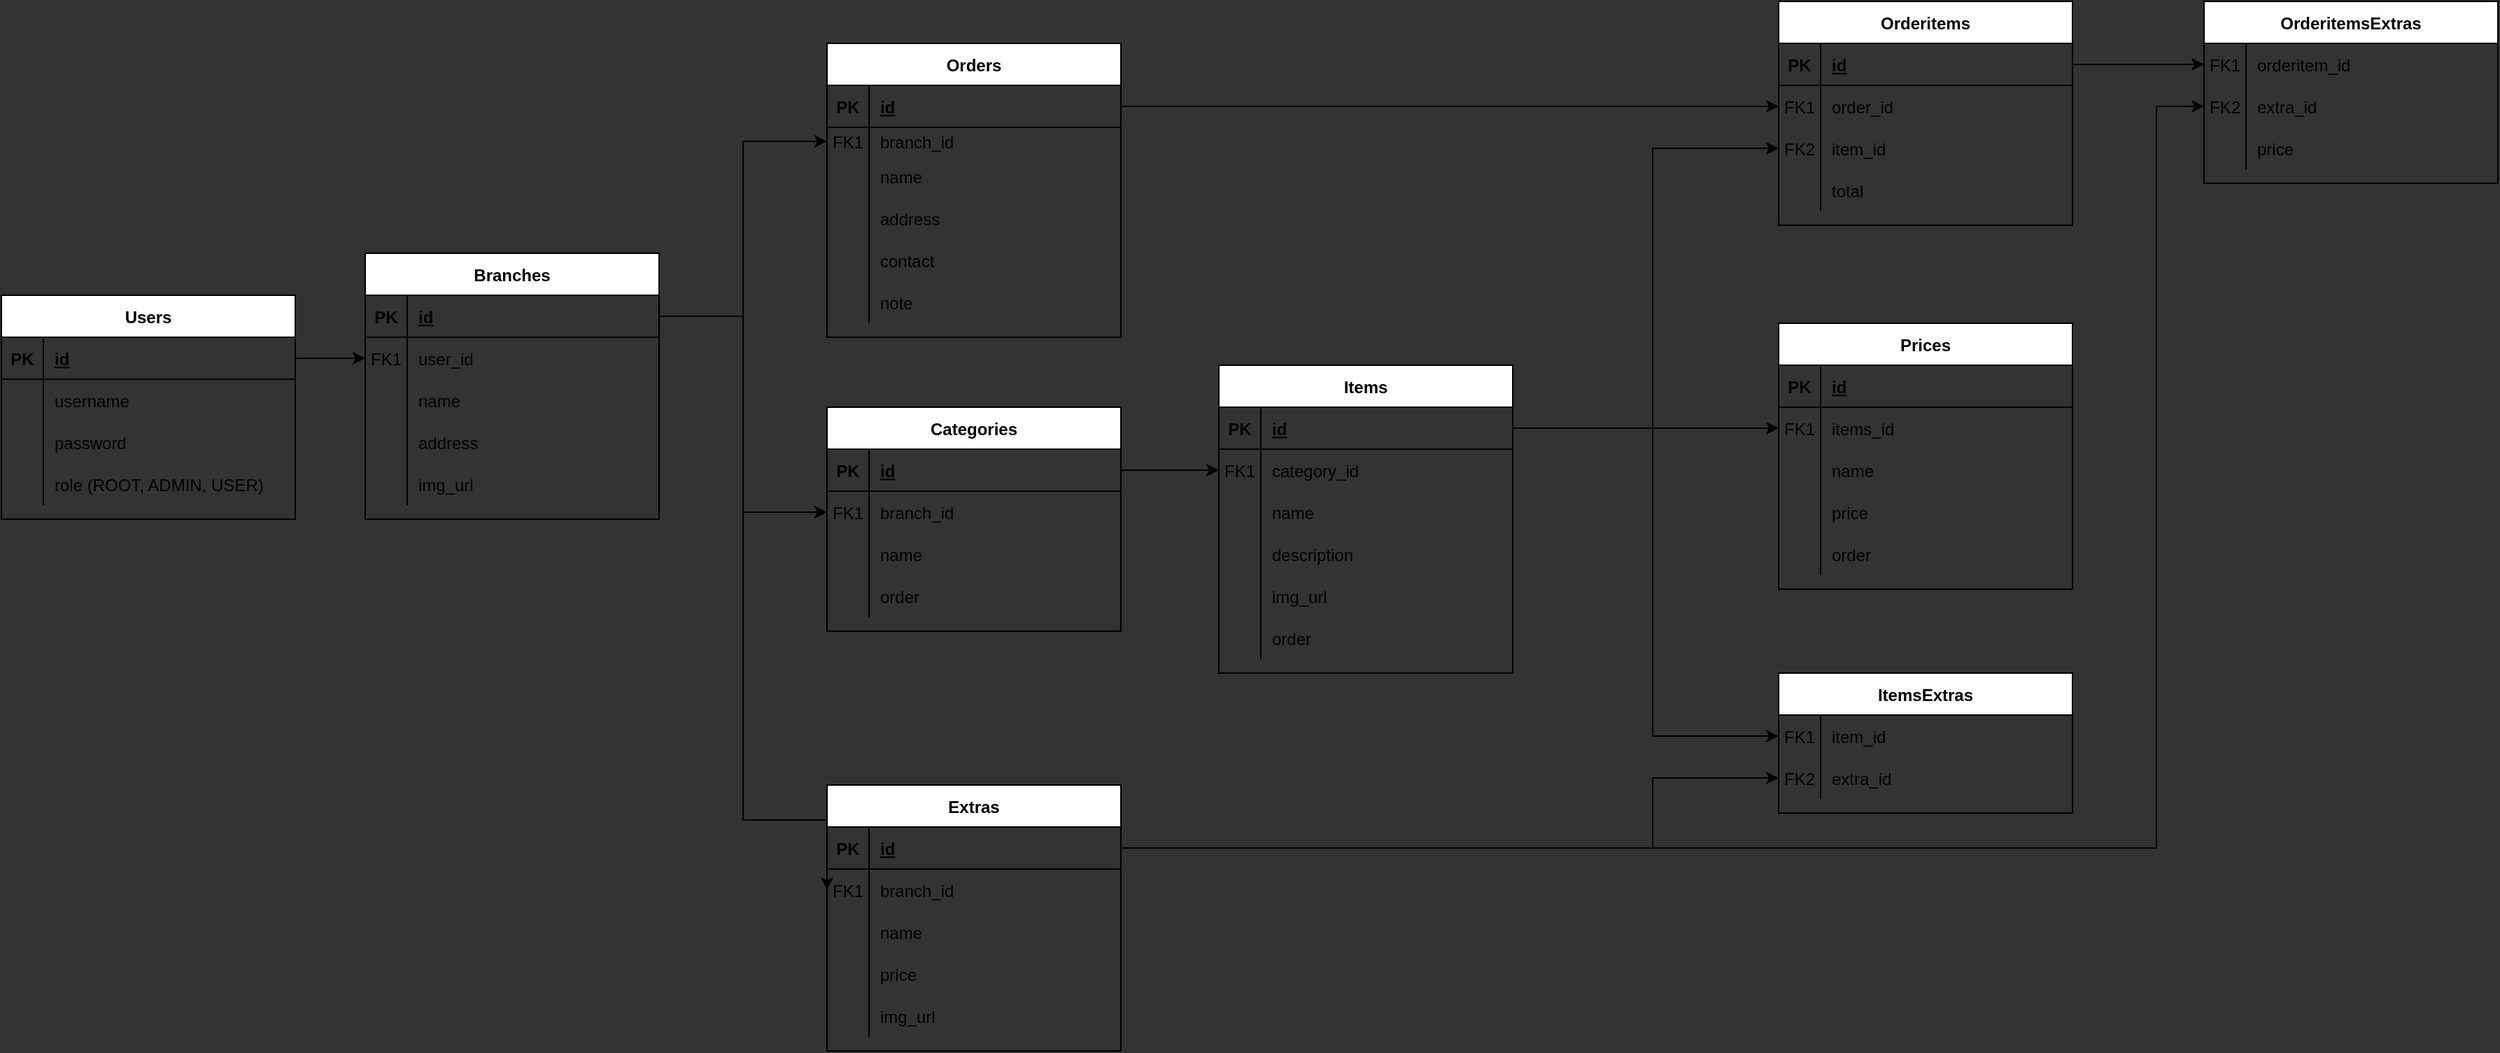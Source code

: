 <mxfile>
    <diagram id="C5RBs43oDa-KdzZeNtuy" name="Page-1">
        <mxGraphModel dx="833" dy="467" grid="1" gridSize="10" guides="1" tooltips="1" connect="1" arrows="1" fold="1" page="1" pageScale="1" pageWidth="1169" pageHeight="827" background="#333333" math="0" shadow="0">
            <root>
                <mxCell id="WIyWlLk6GJQsqaUBKTNV-0"/>
                <mxCell id="WIyWlLk6GJQsqaUBKTNV-1" parent="WIyWlLk6GJQsqaUBKTNV-0"/>
                <mxCell id="w9JUIb6-DY_80DIsVRq2-0" value="Users" style="shape=table;startSize=30;container=1;collapsible=1;childLayout=tableLayout;fixedRows=1;rowLines=0;fontStyle=1;align=center;resizeLast=1;" parent="WIyWlLk6GJQsqaUBKTNV-1" vertex="1">
                    <mxGeometry x="10" y="220" width="210" height="160" as="geometry"/>
                </mxCell>
                <mxCell id="w9JUIb6-DY_80DIsVRq2-1" value="" style="shape=tableRow;horizontal=0;startSize=0;swimlaneHead=0;swimlaneBody=0;fillColor=none;collapsible=0;dropTarget=0;points=[[0,0.5],[1,0.5]];portConstraint=eastwest;top=0;left=0;right=0;bottom=1;" parent="w9JUIb6-DY_80DIsVRq2-0" vertex="1">
                    <mxGeometry y="30" width="210" height="30" as="geometry"/>
                </mxCell>
                <mxCell id="w9JUIb6-DY_80DIsVRq2-2" value="PK" style="shape=partialRectangle;connectable=0;fillColor=none;top=0;left=0;bottom=0;right=0;fontStyle=1;overflow=hidden;" parent="w9JUIb6-DY_80DIsVRq2-1" vertex="1">
                    <mxGeometry width="30" height="30" as="geometry">
                        <mxRectangle width="30" height="30" as="alternateBounds"/>
                    </mxGeometry>
                </mxCell>
                <mxCell id="w9JUIb6-DY_80DIsVRq2-3" value="id" style="shape=partialRectangle;connectable=0;fillColor=none;top=0;left=0;bottom=0;right=0;align=left;spacingLeft=6;fontStyle=5;overflow=hidden;" parent="w9JUIb6-DY_80DIsVRq2-1" vertex="1">
                    <mxGeometry x="30" width="180" height="30" as="geometry">
                        <mxRectangle width="180" height="30" as="alternateBounds"/>
                    </mxGeometry>
                </mxCell>
                <mxCell id="w9JUIb6-DY_80DIsVRq2-4" value="" style="shape=tableRow;horizontal=0;startSize=0;swimlaneHead=0;swimlaneBody=0;fillColor=none;collapsible=0;dropTarget=0;points=[[0,0.5],[1,0.5]];portConstraint=eastwest;top=0;left=0;right=0;bottom=0;" parent="w9JUIb6-DY_80DIsVRq2-0" vertex="1">
                    <mxGeometry y="60" width="210" height="30" as="geometry"/>
                </mxCell>
                <mxCell id="w9JUIb6-DY_80DIsVRq2-5" value="" style="shape=partialRectangle;connectable=0;fillColor=none;top=0;left=0;bottom=0;right=0;editable=1;overflow=hidden;" parent="w9JUIb6-DY_80DIsVRq2-4" vertex="1">
                    <mxGeometry width="30" height="30" as="geometry">
                        <mxRectangle width="30" height="30" as="alternateBounds"/>
                    </mxGeometry>
                </mxCell>
                <mxCell id="w9JUIb6-DY_80DIsVRq2-6" value="username" style="shape=partialRectangle;connectable=0;fillColor=none;top=0;left=0;bottom=0;right=0;align=left;spacingLeft=6;overflow=hidden;" parent="w9JUIb6-DY_80DIsVRq2-4" vertex="1">
                    <mxGeometry x="30" width="180" height="30" as="geometry">
                        <mxRectangle width="180" height="30" as="alternateBounds"/>
                    </mxGeometry>
                </mxCell>
                <mxCell id="w9JUIb6-DY_80DIsVRq2-7" value="" style="shape=tableRow;horizontal=0;startSize=0;swimlaneHead=0;swimlaneBody=0;fillColor=none;collapsible=0;dropTarget=0;points=[[0,0.5],[1,0.5]];portConstraint=eastwest;top=0;left=0;right=0;bottom=0;" parent="w9JUIb6-DY_80DIsVRq2-0" vertex="1">
                    <mxGeometry y="90" width="210" height="30" as="geometry"/>
                </mxCell>
                <mxCell id="w9JUIb6-DY_80DIsVRq2-8" value="" style="shape=partialRectangle;connectable=0;fillColor=none;top=0;left=0;bottom=0;right=0;editable=1;overflow=hidden;" parent="w9JUIb6-DY_80DIsVRq2-7" vertex="1">
                    <mxGeometry width="30" height="30" as="geometry">
                        <mxRectangle width="30" height="30" as="alternateBounds"/>
                    </mxGeometry>
                </mxCell>
                <mxCell id="w9JUIb6-DY_80DIsVRq2-9" value="password" style="shape=partialRectangle;connectable=0;fillColor=none;top=0;left=0;bottom=0;right=0;align=left;spacingLeft=6;overflow=hidden;" parent="w9JUIb6-DY_80DIsVRq2-7" vertex="1">
                    <mxGeometry x="30" width="180" height="30" as="geometry">
                        <mxRectangle width="180" height="30" as="alternateBounds"/>
                    </mxGeometry>
                </mxCell>
                <mxCell id="w9JUIb6-DY_80DIsVRq2-190" value="" style="shape=tableRow;horizontal=0;startSize=0;swimlaneHead=0;swimlaneBody=0;fillColor=none;collapsible=0;dropTarget=0;points=[[0,0.5],[1,0.5]];portConstraint=eastwest;top=0;left=0;right=0;bottom=0;" parent="w9JUIb6-DY_80DIsVRq2-0" vertex="1">
                    <mxGeometry y="120" width="210" height="30" as="geometry"/>
                </mxCell>
                <mxCell id="w9JUIb6-DY_80DIsVRq2-191" value="" style="shape=partialRectangle;connectable=0;fillColor=none;top=0;left=0;bottom=0;right=0;editable=1;overflow=hidden;" parent="w9JUIb6-DY_80DIsVRq2-190" vertex="1">
                    <mxGeometry width="30" height="30" as="geometry">
                        <mxRectangle width="30" height="30" as="alternateBounds"/>
                    </mxGeometry>
                </mxCell>
                <mxCell id="w9JUIb6-DY_80DIsVRq2-192" value="role (ROOT, ADMIN, USER)" style="shape=partialRectangle;connectable=0;fillColor=none;top=0;left=0;bottom=0;right=0;align=left;spacingLeft=6;overflow=hidden;" parent="w9JUIb6-DY_80DIsVRq2-190" vertex="1">
                    <mxGeometry x="30" width="180" height="30" as="geometry">
                        <mxRectangle width="180" height="30" as="alternateBounds"/>
                    </mxGeometry>
                </mxCell>
                <mxCell id="w9JUIb6-DY_80DIsVRq2-13" value="Branches" style="shape=table;startSize=30;container=1;collapsible=1;childLayout=tableLayout;fixedRows=1;rowLines=0;fontStyle=1;align=center;resizeLast=1;" parent="WIyWlLk6GJQsqaUBKTNV-1" vertex="1">
                    <mxGeometry x="270" y="190" width="210" height="190" as="geometry"/>
                </mxCell>
                <mxCell id="w9JUIb6-DY_80DIsVRq2-14" value="" style="shape=tableRow;horizontal=0;startSize=0;swimlaneHead=0;swimlaneBody=0;fillColor=none;collapsible=0;dropTarget=0;points=[[0,0.5],[1,0.5]];portConstraint=eastwest;top=0;left=0;right=0;bottom=1;" parent="w9JUIb6-DY_80DIsVRq2-13" vertex="1">
                    <mxGeometry y="30" width="210" height="30" as="geometry"/>
                </mxCell>
                <mxCell id="w9JUIb6-DY_80DIsVRq2-15" value="PK" style="shape=partialRectangle;connectable=0;fillColor=none;top=0;left=0;bottom=0;right=0;fontStyle=1;overflow=hidden;" parent="w9JUIb6-DY_80DIsVRq2-14" vertex="1">
                    <mxGeometry width="30" height="30" as="geometry">
                        <mxRectangle width="30" height="30" as="alternateBounds"/>
                    </mxGeometry>
                </mxCell>
                <mxCell id="w9JUIb6-DY_80DIsVRq2-16" value="id" style="shape=partialRectangle;connectable=0;fillColor=none;top=0;left=0;bottom=0;right=0;align=left;spacingLeft=6;fontStyle=5;overflow=hidden;" parent="w9JUIb6-DY_80DIsVRq2-14" vertex="1">
                    <mxGeometry x="30" width="180" height="30" as="geometry">
                        <mxRectangle width="180" height="30" as="alternateBounds"/>
                    </mxGeometry>
                </mxCell>
                <mxCell id="0" value="" style="shape=tableRow;horizontal=0;startSize=0;swimlaneHead=0;swimlaneBody=0;fillColor=none;collapsible=0;dropTarget=0;points=[[0,0.5],[1,0.5]];portConstraint=eastwest;top=0;left=0;right=0;bottom=0;" parent="w9JUIb6-DY_80DIsVRq2-13" vertex="1">
                    <mxGeometry y="60" width="210" height="30" as="geometry"/>
                </mxCell>
                <mxCell id="1" value="FK1" style="shape=partialRectangle;connectable=0;fillColor=none;top=0;left=0;bottom=0;right=0;editable=1;overflow=hidden;" parent="0" vertex="1">
                    <mxGeometry width="30" height="30" as="geometry">
                        <mxRectangle width="30" height="30" as="alternateBounds"/>
                    </mxGeometry>
                </mxCell>
                <mxCell id="2" value="user_id" style="shape=partialRectangle;connectable=0;fillColor=none;top=0;left=0;bottom=0;right=0;align=left;spacingLeft=6;overflow=hidden;" parent="0" vertex="1">
                    <mxGeometry x="30" width="180" height="30" as="geometry">
                        <mxRectangle width="180" height="30" as="alternateBounds"/>
                    </mxGeometry>
                </mxCell>
                <mxCell id="w9JUIb6-DY_80DIsVRq2-177" value="" style="shape=tableRow;horizontal=0;startSize=0;swimlaneHead=0;swimlaneBody=0;fillColor=none;collapsible=0;dropTarget=0;points=[[0,0.5],[1,0.5]];portConstraint=eastwest;top=0;left=0;right=0;bottom=0;" parent="w9JUIb6-DY_80DIsVRq2-13" vertex="1">
                    <mxGeometry y="90" width="210" height="30" as="geometry"/>
                </mxCell>
                <mxCell id="w9JUIb6-DY_80DIsVRq2-178" value="" style="shape=partialRectangle;connectable=0;fillColor=none;top=0;left=0;bottom=0;right=0;editable=1;overflow=hidden;" parent="w9JUIb6-DY_80DIsVRq2-177" vertex="1">
                    <mxGeometry width="30" height="30" as="geometry">
                        <mxRectangle width="30" height="30" as="alternateBounds"/>
                    </mxGeometry>
                </mxCell>
                <mxCell id="w9JUIb6-DY_80DIsVRq2-179" value="name" style="shape=partialRectangle;connectable=0;fillColor=none;top=0;left=0;bottom=0;right=0;align=left;spacingLeft=6;overflow=hidden;" parent="w9JUIb6-DY_80DIsVRq2-177" vertex="1">
                    <mxGeometry x="30" width="180" height="30" as="geometry">
                        <mxRectangle width="180" height="30" as="alternateBounds"/>
                    </mxGeometry>
                </mxCell>
                <mxCell id="w9JUIb6-DY_80DIsVRq2-23" value="" style="shape=tableRow;horizontal=0;startSize=0;swimlaneHead=0;swimlaneBody=0;fillColor=none;collapsible=0;dropTarget=0;points=[[0,0.5],[1,0.5]];portConstraint=eastwest;top=0;left=0;right=0;bottom=0;" parent="w9JUIb6-DY_80DIsVRq2-13" vertex="1">
                    <mxGeometry y="120" width="210" height="30" as="geometry"/>
                </mxCell>
                <mxCell id="w9JUIb6-DY_80DIsVRq2-24" value="" style="shape=partialRectangle;connectable=0;fillColor=none;top=0;left=0;bottom=0;right=0;editable=1;overflow=hidden;" parent="w9JUIb6-DY_80DIsVRq2-23" vertex="1">
                    <mxGeometry width="30" height="30" as="geometry">
                        <mxRectangle width="30" height="30" as="alternateBounds"/>
                    </mxGeometry>
                </mxCell>
                <mxCell id="w9JUIb6-DY_80DIsVRq2-25" value="address" style="shape=partialRectangle;connectable=0;fillColor=none;top=0;left=0;bottom=0;right=0;align=left;spacingLeft=6;overflow=hidden;" parent="w9JUIb6-DY_80DIsVRq2-23" vertex="1">
                    <mxGeometry x="30" width="180" height="30" as="geometry">
                        <mxRectangle width="180" height="30" as="alternateBounds"/>
                    </mxGeometry>
                </mxCell>
                <mxCell id="w9JUIb6-DY_80DIsVRq2-181" value="" style="shape=tableRow;horizontal=0;startSize=0;swimlaneHead=0;swimlaneBody=0;fillColor=none;collapsible=0;dropTarget=0;points=[[0,0.5],[1,0.5]];portConstraint=eastwest;top=0;left=0;right=0;bottom=0;" parent="w9JUIb6-DY_80DIsVRq2-13" vertex="1">
                    <mxGeometry y="150" width="210" height="30" as="geometry"/>
                </mxCell>
                <mxCell id="w9JUIb6-DY_80DIsVRq2-182" value="" style="shape=partialRectangle;connectable=0;fillColor=none;top=0;left=0;bottom=0;right=0;editable=1;overflow=hidden;" parent="w9JUIb6-DY_80DIsVRq2-181" vertex="1">
                    <mxGeometry width="30" height="30" as="geometry">
                        <mxRectangle width="30" height="30" as="alternateBounds"/>
                    </mxGeometry>
                </mxCell>
                <mxCell id="w9JUIb6-DY_80DIsVRq2-183" value="img_url" style="shape=partialRectangle;connectable=0;fillColor=none;top=0;left=0;bottom=0;right=0;align=left;spacingLeft=6;overflow=hidden;" parent="w9JUIb6-DY_80DIsVRq2-181" vertex="1">
                    <mxGeometry x="30" width="180" height="30" as="geometry">
                        <mxRectangle width="180" height="30" as="alternateBounds"/>
                    </mxGeometry>
                </mxCell>
                <mxCell id="w9JUIb6-DY_80DIsVRq2-52" value="Categories" style="shape=table;startSize=30;container=1;collapsible=1;childLayout=tableLayout;fixedRows=1;rowLines=0;fontStyle=1;align=center;resizeLast=1;" parent="WIyWlLk6GJQsqaUBKTNV-1" vertex="1">
                    <mxGeometry x="600" y="300" width="210" height="160" as="geometry"/>
                </mxCell>
                <mxCell id="w9JUIb6-DY_80DIsVRq2-53" value="" style="shape=tableRow;horizontal=0;startSize=0;swimlaneHead=0;swimlaneBody=0;fillColor=none;collapsible=0;dropTarget=0;points=[[0,0.5],[1,0.5]];portConstraint=eastwest;top=0;left=0;right=0;bottom=1;" parent="w9JUIb6-DY_80DIsVRq2-52" vertex="1">
                    <mxGeometry y="30" width="210" height="30" as="geometry"/>
                </mxCell>
                <mxCell id="w9JUIb6-DY_80DIsVRq2-54" value="PK" style="shape=partialRectangle;connectable=0;fillColor=none;top=0;left=0;bottom=0;right=0;fontStyle=1;overflow=hidden;" parent="w9JUIb6-DY_80DIsVRq2-53" vertex="1">
                    <mxGeometry width="30" height="30" as="geometry">
                        <mxRectangle width="30" height="30" as="alternateBounds"/>
                    </mxGeometry>
                </mxCell>
                <mxCell id="w9JUIb6-DY_80DIsVRq2-55" value="id" style="shape=partialRectangle;connectable=0;fillColor=none;top=0;left=0;bottom=0;right=0;align=left;spacingLeft=6;fontStyle=5;overflow=hidden;" parent="w9JUIb6-DY_80DIsVRq2-53" vertex="1">
                    <mxGeometry x="30" width="180" height="30" as="geometry">
                        <mxRectangle width="180" height="30" as="alternateBounds"/>
                    </mxGeometry>
                </mxCell>
                <mxCell id="w9JUIb6-DY_80DIsVRq2-56" value="" style="shape=tableRow;horizontal=0;startSize=0;swimlaneHead=0;swimlaneBody=0;fillColor=none;collapsible=0;dropTarget=0;points=[[0,0.5],[1,0.5]];portConstraint=eastwest;top=0;left=0;right=0;bottom=0;" parent="w9JUIb6-DY_80DIsVRq2-52" vertex="1">
                    <mxGeometry y="60" width="210" height="30" as="geometry"/>
                </mxCell>
                <mxCell id="w9JUIb6-DY_80DIsVRq2-57" value="FK1" style="shape=partialRectangle;connectable=0;fillColor=none;top=0;left=0;bottom=0;right=0;editable=1;overflow=hidden;" parent="w9JUIb6-DY_80DIsVRq2-56" vertex="1">
                    <mxGeometry width="30" height="30" as="geometry">
                        <mxRectangle width="30" height="30" as="alternateBounds"/>
                    </mxGeometry>
                </mxCell>
                <mxCell id="w9JUIb6-DY_80DIsVRq2-58" value="branch_id" style="shape=partialRectangle;connectable=0;fillColor=none;top=0;left=0;bottom=0;right=0;align=left;spacingLeft=6;overflow=hidden;" parent="w9JUIb6-DY_80DIsVRq2-56" vertex="1">
                    <mxGeometry x="30" width="180" height="30" as="geometry">
                        <mxRectangle width="180" height="30" as="alternateBounds"/>
                    </mxGeometry>
                </mxCell>
                <mxCell id="w9JUIb6-DY_80DIsVRq2-59" value="" style="shape=tableRow;horizontal=0;startSize=0;swimlaneHead=0;swimlaneBody=0;fillColor=none;collapsible=0;dropTarget=0;points=[[0,0.5],[1,0.5]];portConstraint=eastwest;top=0;left=0;right=0;bottom=0;" parent="w9JUIb6-DY_80DIsVRq2-52" vertex="1">
                    <mxGeometry y="90" width="210" height="30" as="geometry"/>
                </mxCell>
                <mxCell id="w9JUIb6-DY_80DIsVRq2-60" value="" style="shape=partialRectangle;connectable=0;fillColor=none;top=0;left=0;bottom=0;right=0;editable=1;overflow=hidden;" parent="w9JUIb6-DY_80DIsVRq2-59" vertex="1">
                    <mxGeometry width="30" height="30" as="geometry">
                        <mxRectangle width="30" height="30" as="alternateBounds"/>
                    </mxGeometry>
                </mxCell>
                <mxCell id="w9JUIb6-DY_80DIsVRq2-61" value="name " style="shape=partialRectangle;connectable=0;fillColor=none;top=0;left=0;bottom=0;right=0;align=left;spacingLeft=6;overflow=hidden;" parent="w9JUIb6-DY_80DIsVRq2-59" vertex="1">
                    <mxGeometry x="30" width="180" height="30" as="geometry">
                        <mxRectangle width="180" height="30" as="alternateBounds"/>
                    </mxGeometry>
                </mxCell>
                <mxCell id="w9JUIb6-DY_80DIsVRq2-63" value="" style="shape=tableRow;horizontal=0;startSize=0;swimlaneHead=0;swimlaneBody=0;fillColor=none;collapsible=0;dropTarget=0;points=[[0,0.5],[1,0.5]];portConstraint=eastwest;top=0;left=0;right=0;bottom=0;" parent="w9JUIb6-DY_80DIsVRq2-52" vertex="1">
                    <mxGeometry y="120" width="210" height="30" as="geometry"/>
                </mxCell>
                <mxCell id="w9JUIb6-DY_80DIsVRq2-64" value="" style="shape=partialRectangle;connectable=0;fillColor=none;top=0;left=0;bottom=0;right=0;editable=1;overflow=hidden;" parent="w9JUIb6-DY_80DIsVRq2-63" vertex="1">
                    <mxGeometry width="30" height="30" as="geometry">
                        <mxRectangle width="30" height="30" as="alternateBounds"/>
                    </mxGeometry>
                </mxCell>
                <mxCell id="w9JUIb6-DY_80DIsVRq2-65" value="order" style="shape=partialRectangle;connectable=0;fillColor=none;top=0;left=0;bottom=0;right=0;align=left;spacingLeft=6;overflow=hidden;" parent="w9JUIb6-DY_80DIsVRq2-63" vertex="1">
                    <mxGeometry x="30" width="180" height="30" as="geometry">
                        <mxRectangle width="180" height="30" as="alternateBounds"/>
                    </mxGeometry>
                </mxCell>
                <mxCell id="w9JUIb6-DY_80DIsVRq2-62" style="edgeStyle=orthogonalEdgeStyle;rounded=0;orthogonalLoop=1;jettySize=auto;html=1;" parent="WIyWlLk6GJQsqaUBKTNV-1" source="w9JUIb6-DY_80DIsVRq2-14" target="w9JUIb6-DY_80DIsVRq2-56" edge="1">
                    <mxGeometry relative="1" as="geometry"/>
                </mxCell>
                <mxCell id="w9JUIb6-DY_80DIsVRq2-66" value="Items" style="shape=table;startSize=30;container=1;collapsible=1;childLayout=tableLayout;fixedRows=1;rowLines=0;fontStyle=1;align=center;resizeLast=1;" parent="WIyWlLk6GJQsqaUBKTNV-1" vertex="1">
                    <mxGeometry x="880" y="270" width="210" height="220" as="geometry"/>
                </mxCell>
                <mxCell id="w9JUIb6-DY_80DIsVRq2-67" value="" style="shape=tableRow;horizontal=0;startSize=0;swimlaneHead=0;swimlaneBody=0;fillColor=none;collapsible=0;dropTarget=0;points=[[0,0.5],[1,0.5]];portConstraint=eastwest;top=0;left=0;right=0;bottom=1;" parent="w9JUIb6-DY_80DIsVRq2-66" vertex="1">
                    <mxGeometry y="30" width="210" height="30" as="geometry"/>
                </mxCell>
                <mxCell id="w9JUIb6-DY_80DIsVRq2-68" value="PK" style="shape=partialRectangle;connectable=0;fillColor=none;top=0;left=0;bottom=0;right=0;fontStyle=1;overflow=hidden;" parent="w9JUIb6-DY_80DIsVRq2-67" vertex="1">
                    <mxGeometry width="30" height="30" as="geometry">
                        <mxRectangle width="30" height="30" as="alternateBounds"/>
                    </mxGeometry>
                </mxCell>
                <mxCell id="w9JUIb6-DY_80DIsVRq2-69" value="id" style="shape=partialRectangle;connectable=0;fillColor=none;top=0;left=0;bottom=0;right=0;align=left;spacingLeft=6;fontStyle=5;overflow=hidden;" parent="w9JUIb6-DY_80DIsVRq2-67" vertex="1">
                    <mxGeometry x="30" width="180" height="30" as="geometry">
                        <mxRectangle width="180" height="30" as="alternateBounds"/>
                    </mxGeometry>
                </mxCell>
                <mxCell id="w9JUIb6-DY_80DIsVRq2-70" value="" style="shape=tableRow;horizontal=0;startSize=0;swimlaneHead=0;swimlaneBody=0;fillColor=none;collapsible=0;dropTarget=0;points=[[0,0.5],[1,0.5]];portConstraint=eastwest;top=0;left=0;right=0;bottom=0;" parent="w9JUIb6-DY_80DIsVRq2-66" vertex="1">
                    <mxGeometry y="60" width="210" height="30" as="geometry"/>
                </mxCell>
                <mxCell id="w9JUIb6-DY_80DIsVRq2-71" value="FK1" style="shape=partialRectangle;connectable=0;fillColor=none;top=0;left=0;bottom=0;right=0;editable=1;overflow=hidden;" parent="w9JUIb6-DY_80DIsVRq2-70" vertex="1">
                    <mxGeometry width="30" height="30" as="geometry">
                        <mxRectangle width="30" height="30" as="alternateBounds"/>
                    </mxGeometry>
                </mxCell>
                <mxCell id="w9JUIb6-DY_80DIsVRq2-72" value="category_id" style="shape=partialRectangle;connectable=0;fillColor=none;top=0;left=0;bottom=0;right=0;align=left;spacingLeft=6;overflow=hidden;" parent="w9JUIb6-DY_80DIsVRq2-70" vertex="1">
                    <mxGeometry x="30" width="180" height="30" as="geometry">
                        <mxRectangle width="180" height="30" as="alternateBounds"/>
                    </mxGeometry>
                </mxCell>
                <mxCell id="w9JUIb6-DY_80DIsVRq2-73" value="" style="shape=tableRow;horizontal=0;startSize=0;swimlaneHead=0;swimlaneBody=0;fillColor=none;collapsible=0;dropTarget=0;points=[[0,0.5],[1,0.5]];portConstraint=eastwest;top=0;left=0;right=0;bottom=0;" parent="w9JUIb6-DY_80DIsVRq2-66" vertex="1">
                    <mxGeometry y="90" width="210" height="30" as="geometry"/>
                </mxCell>
                <mxCell id="w9JUIb6-DY_80DIsVRq2-74" value="" style="shape=partialRectangle;connectable=0;fillColor=none;top=0;left=0;bottom=0;right=0;editable=1;overflow=hidden;" parent="w9JUIb6-DY_80DIsVRq2-73" vertex="1">
                    <mxGeometry width="30" height="30" as="geometry">
                        <mxRectangle width="30" height="30" as="alternateBounds"/>
                    </mxGeometry>
                </mxCell>
                <mxCell id="w9JUIb6-DY_80DIsVRq2-75" value="name " style="shape=partialRectangle;connectable=0;fillColor=none;top=0;left=0;bottom=0;right=0;align=left;spacingLeft=6;overflow=hidden;" parent="w9JUIb6-DY_80DIsVRq2-73" vertex="1">
                    <mxGeometry x="30" width="180" height="30" as="geometry">
                        <mxRectangle width="180" height="30" as="alternateBounds"/>
                    </mxGeometry>
                </mxCell>
                <mxCell id="w9JUIb6-DY_80DIsVRq2-76" value="" style="shape=tableRow;horizontal=0;startSize=0;swimlaneHead=0;swimlaneBody=0;fillColor=none;collapsible=0;dropTarget=0;points=[[0,0.5],[1,0.5]];portConstraint=eastwest;top=0;left=0;right=0;bottom=0;" parent="w9JUIb6-DY_80DIsVRq2-66" vertex="1">
                    <mxGeometry y="120" width="210" height="30" as="geometry"/>
                </mxCell>
                <mxCell id="w9JUIb6-DY_80DIsVRq2-77" value="" style="shape=partialRectangle;connectable=0;fillColor=none;top=0;left=0;bottom=0;right=0;editable=1;overflow=hidden;" parent="w9JUIb6-DY_80DIsVRq2-76" vertex="1">
                    <mxGeometry width="30" height="30" as="geometry">
                        <mxRectangle width="30" height="30" as="alternateBounds"/>
                    </mxGeometry>
                </mxCell>
                <mxCell id="w9JUIb6-DY_80DIsVRq2-78" value="description" style="shape=partialRectangle;connectable=0;fillColor=none;top=0;left=0;bottom=0;right=0;align=left;spacingLeft=6;overflow=hidden;" parent="w9JUIb6-DY_80DIsVRq2-76" vertex="1">
                    <mxGeometry x="30" width="180" height="30" as="geometry">
                        <mxRectangle width="180" height="30" as="alternateBounds"/>
                    </mxGeometry>
                </mxCell>
                <mxCell id="w9JUIb6-DY_80DIsVRq2-99" value="" style="shape=tableRow;horizontal=0;startSize=0;swimlaneHead=0;swimlaneBody=0;fillColor=none;collapsible=0;dropTarget=0;points=[[0,0.5],[1,0.5]];portConstraint=eastwest;top=0;left=0;right=0;bottom=0;" parent="w9JUIb6-DY_80DIsVRq2-66" vertex="1">
                    <mxGeometry y="150" width="210" height="30" as="geometry"/>
                </mxCell>
                <mxCell id="w9JUIb6-DY_80DIsVRq2-100" value="" style="shape=partialRectangle;connectable=0;fillColor=none;top=0;left=0;bottom=0;right=0;editable=1;overflow=hidden;" parent="w9JUIb6-DY_80DIsVRq2-99" vertex="1">
                    <mxGeometry width="30" height="30" as="geometry">
                        <mxRectangle width="30" height="30" as="alternateBounds"/>
                    </mxGeometry>
                </mxCell>
                <mxCell id="w9JUIb6-DY_80DIsVRq2-101" value="img_url" style="shape=partialRectangle;connectable=0;fillColor=none;top=0;left=0;bottom=0;right=0;align=left;spacingLeft=6;overflow=hidden;" parent="w9JUIb6-DY_80DIsVRq2-99" vertex="1">
                    <mxGeometry x="30" width="180" height="30" as="geometry">
                        <mxRectangle width="180" height="30" as="alternateBounds"/>
                    </mxGeometry>
                </mxCell>
                <mxCell id="w9JUIb6-DY_80DIsVRq2-102" value="" style="shape=tableRow;horizontal=0;startSize=0;swimlaneHead=0;swimlaneBody=0;fillColor=none;collapsible=0;dropTarget=0;points=[[0,0.5],[1,0.5]];portConstraint=eastwest;top=0;left=0;right=0;bottom=0;" parent="w9JUIb6-DY_80DIsVRq2-66" vertex="1">
                    <mxGeometry y="180" width="210" height="30" as="geometry"/>
                </mxCell>
                <mxCell id="w9JUIb6-DY_80DIsVRq2-103" value="" style="shape=partialRectangle;connectable=0;fillColor=none;top=0;left=0;bottom=0;right=0;editable=1;overflow=hidden;" parent="w9JUIb6-DY_80DIsVRq2-102" vertex="1">
                    <mxGeometry width="30" height="30" as="geometry">
                        <mxRectangle width="30" height="30" as="alternateBounds"/>
                    </mxGeometry>
                </mxCell>
                <mxCell id="w9JUIb6-DY_80DIsVRq2-104" value="order" style="shape=partialRectangle;connectable=0;fillColor=none;top=0;left=0;bottom=0;right=0;align=left;spacingLeft=6;overflow=hidden;" parent="w9JUIb6-DY_80DIsVRq2-102" vertex="1">
                    <mxGeometry x="30" width="180" height="30" as="geometry">
                        <mxRectangle width="180" height="30" as="alternateBounds"/>
                    </mxGeometry>
                </mxCell>
                <mxCell id="w9JUIb6-DY_80DIsVRq2-79" style="edgeStyle=orthogonalEdgeStyle;rounded=0;orthogonalLoop=1;jettySize=auto;html=1;" parent="WIyWlLk6GJQsqaUBKTNV-1" source="w9JUIb6-DY_80DIsVRq2-53" target="w9JUIb6-DY_80DIsVRq2-70" edge="1">
                    <mxGeometry relative="1" as="geometry"/>
                </mxCell>
                <mxCell id="w9JUIb6-DY_80DIsVRq2-105" value="Extras" style="shape=table;startSize=30;container=1;collapsible=1;childLayout=tableLayout;fixedRows=1;rowLines=0;fontStyle=1;align=center;resizeLast=1;" parent="WIyWlLk6GJQsqaUBKTNV-1" vertex="1">
                    <mxGeometry x="600" y="570" width="210" height="190" as="geometry"/>
                </mxCell>
                <mxCell id="w9JUIb6-DY_80DIsVRq2-106" value="" style="shape=tableRow;horizontal=0;startSize=0;swimlaneHead=0;swimlaneBody=0;fillColor=none;collapsible=0;dropTarget=0;points=[[0,0.5],[1,0.5]];portConstraint=eastwest;top=0;left=0;right=0;bottom=1;" parent="w9JUIb6-DY_80DIsVRq2-105" vertex="1">
                    <mxGeometry y="30" width="210" height="30" as="geometry"/>
                </mxCell>
                <mxCell id="w9JUIb6-DY_80DIsVRq2-107" value="PK" style="shape=partialRectangle;connectable=0;fillColor=none;top=0;left=0;bottom=0;right=0;fontStyle=1;overflow=hidden;" parent="w9JUIb6-DY_80DIsVRq2-106" vertex="1">
                    <mxGeometry width="30" height="30" as="geometry">
                        <mxRectangle width="30" height="30" as="alternateBounds"/>
                    </mxGeometry>
                </mxCell>
                <mxCell id="w9JUIb6-DY_80DIsVRq2-108" value="id" style="shape=partialRectangle;connectable=0;fillColor=none;top=0;left=0;bottom=0;right=0;align=left;spacingLeft=6;fontStyle=5;overflow=hidden;" parent="w9JUIb6-DY_80DIsVRq2-106" vertex="1">
                    <mxGeometry x="30" width="180" height="30" as="geometry">
                        <mxRectangle width="180" height="30" as="alternateBounds"/>
                    </mxGeometry>
                </mxCell>
                <mxCell id="w9JUIb6-DY_80DIsVRq2-109" value="" style="shape=tableRow;horizontal=0;startSize=0;swimlaneHead=0;swimlaneBody=0;fillColor=none;collapsible=0;dropTarget=0;points=[[0,0.5],[1,0.5]];portConstraint=eastwest;top=0;left=0;right=0;bottom=0;" parent="w9JUIb6-DY_80DIsVRq2-105" vertex="1">
                    <mxGeometry y="60" width="210" height="30" as="geometry"/>
                </mxCell>
                <mxCell id="w9JUIb6-DY_80DIsVRq2-110" value="FK1" style="shape=partialRectangle;connectable=0;fillColor=none;top=0;left=0;bottom=0;right=0;editable=1;overflow=hidden;" parent="w9JUIb6-DY_80DIsVRq2-109" vertex="1">
                    <mxGeometry width="30" height="30" as="geometry">
                        <mxRectangle width="30" height="30" as="alternateBounds"/>
                    </mxGeometry>
                </mxCell>
                <mxCell id="w9JUIb6-DY_80DIsVRq2-111" value="branch_id" style="shape=partialRectangle;connectable=0;fillColor=none;top=0;left=0;bottom=0;right=0;align=left;spacingLeft=6;overflow=hidden;" parent="w9JUIb6-DY_80DIsVRq2-109" vertex="1">
                    <mxGeometry x="30" width="180" height="30" as="geometry">
                        <mxRectangle width="180" height="30" as="alternateBounds"/>
                    </mxGeometry>
                </mxCell>
                <mxCell id="w9JUIb6-DY_80DIsVRq2-112" value="" style="shape=tableRow;horizontal=0;startSize=0;swimlaneHead=0;swimlaneBody=0;fillColor=none;collapsible=0;dropTarget=0;points=[[0,0.5],[1,0.5]];portConstraint=eastwest;top=0;left=0;right=0;bottom=0;" parent="w9JUIb6-DY_80DIsVRq2-105" vertex="1">
                    <mxGeometry y="90" width="210" height="30" as="geometry"/>
                </mxCell>
                <mxCell id="w9JUIb6-DY_80DIsVRq2-113" value="" style="shape=partialRectangle;connectable=0;fillColor=none;top=0;left=0;bottom=0;right=0;editable=1;overflow=hidden;" parent="w9JUIb6-DY_80DIsVRq2-112" vertex="1">
                    <mxGeometry width="30" height="30" as="geometry">
                        <mxRectangle width="30" height="30" as="alternateBounds"/>
                    </mxGeometry>
                </mxCell>
                <mxCell id="w9JUIb6-DY_80DIsVRq2-114" value="name" style="shape=partialRectangle;connectable=0;fillColor=none;top=0;left=0;bottom=0;right=0;align=left;spacingLeft=6;overflow=hidden;" parent="w9JUIb6-DY_80DIsVRq2-112" vertex="1">
                    <mxGeometry x="30" width="180" height="30" as="geometry">
                        <mxRectangle width="180" height="30" as="alternateBounds"/>
                    </mxGeometry>
                </mxCell>
                <mxCell id="w9JUIb6-DY_80DIsVRq2-119" value="" style="shape=tableRow;horizontal=0;startSize=0;swimlaneHead=0;swimlaneBody=0;fillColor=none;collapsible=0;dropTarget=0;points=[[0,0.5],[1,0.5]];portConstraint=eastwest;top=0;left=0;right=0;bottom=0;" parent="w9JUIb6-DY_80DIsVRq2-105" vertex="1">
                    <mxGeometry y="120" width="210" height="30" as="geometry"/>
                </mxCell>
                <mxCell id="w9JUIb6-DY_80DIsVRq2-120" value="" style="shape=partialRectangle;connectable=0;fillColor=none;top=0;left=0;bottom=0;right=0;editable=1;overflow=hidden;" parent="w9JUIb6-DY_80DIsVRq2-119" vertex="1">
                    <mxGeometry width="30" height="30" as="geometry">
                        <mxRectangle width="30" height="30" as="alternateBounds"/>
                    </mxGeometry>
                </mxCell>
                <mxCell id="w9JUIb6-DY_80DIsVRq2-121" value="price" style="shape=partialRectangle;connectable=0;fillColor=none;top=0;left=0;bottom=0;right=0;align=left;spacingLeft=6;overflow=hidden;" parent="w9JUIb6-DY_80DIsVRq2-119" vertex="1">
                    <mxGeometry x="30" width="180" height="30" as="geometry">
                        <mxRectangle width="180" height="30" as="alternateBounds"/>
                    </mxGeometry>
                </mxCell>
                <mxCell id="w9JUIb6-DY_80DIsVRq2-122" value="" style="shape=tableRow;horizontal=0;startSize=0;swimlaneHead=0;swimlaneBody=0;fillColor=none;collapsible=0;dropTarget=0;points=[[0,0.5],[1,0.5]];portConstraint=eastwest;top=0;left=0;right=0;bottom=0;" parent="w9JUIb6-DY_80DIsVRq2-105" vertex="1">
                    <mxGeometry y="150" width="210" height="30" as="geometry"/>
                </mxCell>
                <mxCell id="w9JUIb6-DY_80DIsVRq2-123" value="" style="shape=partialRectangle;connectable=0;fillColor=none;top=0;left=0;bottom=0;right=0;editable=1;overflow=hidden;" parent="w9JUIb6-DY_80DIsVRq2-122" vertex="1">
                    <mxGeometry width="30" height="30" as="geometry">
                        <mxRectangle width="30" height="30" as="alternateBounds"/>
                    </mxGeometry>
                </mxCell>
                <mxCell id="w9JUIb6-DY_80DIsVRq2-124" value="img_url" style="shape=partialRectangle;connectable=0;fillColor=none;top=0;left=0;bottom=0;right=0;align=left;spacingLeft=6;overflow=hidden;" parent="w9JUIb6-DY_80DIsVRq2-122" vertex="1">
                    <mxGeometry x="30" width="180" height="30" as="geometry">
                        <mxRectangle width="180" height="30" as="alternateBounds"/>
                    </mxGeometry>
                </mxCell>
                <mxCell id="w9JUIb6-DY_80DIsVRq2-118" style="edgeStyle=orthogonalEdgeStyle;rounded=0;orthogonalLoop=1;jettySize=auto;html=1;entryX=0;entryY=0.5;entryDx=0;entryDy=0;exitX=1;exitY=0.5;exitDx=0;exitDy=0;" parent="WIyWlLk6GJQsqaUBKTNV-1" source="w9JUIb6-DY_80DIsVRq2-14" target="w9JUIb6-DY_80DIsVRq2-109" edge="1">
                    <mxGeometry relative="1" as="geometry">
                        <mxPoint x="535" y="130" as="sourcePoint"/>
                        <mxPoint x="861" y="-255" as="targetPoint"/>
                        <Array as="points">
                            <mxPoint x="540" y="235"/>
                            <mxPoint x="540" y="595"/>
                        </Array>
                    </mxGeometry>
                </mxCell>
                <mxCell id="w9JUIb6-DY_80DIsVRq2-125" value="Prices" style="shape=table;startSize=30;container=1;collapsible=1;childLayout=tableLayout;fixedRows=1;rowLines=0;fontStyle=1;align=center;resizeLast=1;" parent="WIyWlLk6GJQsqaUBKTNV-1" vertex="1">
                    <mxGeometry x="1280" y="240" width="210" height="190" as="geometry"/>
                </mxCell>
                <mxCell id="w9JUIb6-DY_80DIsVRq2-126" value="" style="shape=tableRow;horizontal=0;startSize=0;swimlaneHead=0;swimlaneBody=0;fillColor=none;collapsible=0;dropTarget=0;points=[[0,0.5],[1,0.5]];portConstraint=eastwest;top=0;left=0;right=0;bottom=1;" parent="w9JUIb6-DY_80DIsVRq2-125" vertex="1">
                    <mxGeometry y="30" width="210" height="30" as="geometry"/>
                </mxCell>
                <mxCell id="w9JUIb6-DY_80DIsVRq2-127" value="PK" style="shape=partialRectangle;connectable=0;fillColor=none;top=0;left=0;bottom=0;right=0;fontStyle=1;overflow=hidden;" parent="w9JUIb6-DY_80DIsVRq2-126" vertex="1">
                    <mxGeometry width="30" height="30" as="geometry">
                        <mxRectangle width="30" height="30" as="alternateBounds"/>
                    </mxGeometry>
                </mxCell>
                <mxCell id="w9JUIb6-DY_80DIsVRq2-128" value="id" style="shape=partialRectangle;connectable=0;fillColor=none;top=0;left=0;bottom=0;right=0;align=left;spacingLeft=6;fontStyle=5;overflow=hidden;" parent="w9JUIb6-DY_80DIsVRq2-126" vertex="1">
                    <mxGeometry x="30" width="180" height="30" as="geometry">
                        <mxRectangle width="180" height="30" as="alternateBounds"/>
                    </mxGeometry>
                </mxCell>
                <mxCell id="w9JUIb6-DY_80DIsVRq2-129" value="" style="shape=tableRow;horizontal=0;startSize=0;swimlaneHead=0;swimlaneBody=0;fillColor=none;collapsible=0;dropTarget=0;points=[[0,0.5],[1,0.5]];portConstraint=eastwest;top=0;left=0;right=0;bottom=0;" parent="w9JUIb6-DY_80DIsVRq2-125" vertex="1">
                    <mxGeometry y="60" width="210" height="30" as="geometry"/>
                </mxCell>
                <mxCell id="w9JUIb6-DY_80DIsVRq2-130" value="FK1" style="shape=partialRectangle;connectable=0;fillColor=none;top=0;left=0;bottom=0;right=0;editable=1;overflow=hidden;" parent="w9JUIb6-DY_80DIsVRq2-129" vertex="1">
                    <mxGeometry width="30" height="30" as="geometry">
                        <mxRectangle width="30" height="30" as="alternateBounds"/>
                    </mxGeometry>
                </mxCell>
                <mxCell id="w9JUIb6-DY_80DIsVRq2-131" value="items_id" style="shape=partialRectangle;connectable=0;fillColor=none;top=0;left=0;bottom=0;right=0;align=left;spacingLeft=6;overflow=hidden;" parent="w9JUIb6-DY_80DIsVRq2-129" vertex="1">
                    <mxGeometry x="30" width="180" height="30" as="geometry">
                        <mxRectangle width="180" height="30" as="alternateBounds"/>
                    </mxGeometry>
                </mxCell>
                <mxCell id="w9JUIb6-DY_80DIsVRq2-132" value="" style="shape=tableRow;horizontal=0;startSize=0;swimlaneHead=0;swimlaneBody=0;fillColor=none;collapsible=0;dropTarget=0;points=[[0,0.5],[1,0.5]];portConstraint=eastwest;top=0;left=0;right=0;bottom=0;" parent="w9JUIb6-DY_80DIsVRq2-125" vertex="1">
                    <mxGeometry y="90" width="210" height="30" as="geometry"/>
                </mxCell>
                <mxCell id="w9JUIb6-DY_80DIsVRq2-133" value="" style="shape=partialRectangle;connectable=0;fillColor=none;top=0;left=0;bottom=0;right=0;editable=1;overflow=hidden;" parent="w9JUIb6-DY_80DIsVRq2-132" vertex="1">
                    <mxGeometry width="30" height="30" as="geometry">
                        <mxRectangle width="30" height="30" as="alternateBounds"/>
                    </mxGeometry>
                </mxCell>
                <mxCell id="w9JUIb6-DY_80DIsVRq2-134" value="name " style="shape=partialRectangle;connectable=0;fillColor=none;top=0;left=0;bottom=0;right=0;align=left;spacingLeft=6;overflow=hidden;" parent="w9JUIb6-DY_80DIsVRq2-132" vertex="1">
                    <mxGeometry x="30" width="180" height="30" as="geometry">
                        <mxRectangle width="180" height="30" as="alternateBounds"/>
                    </mxGeometry>
                </mxCell>
                <mxCell id="w9JUIb6-DY_80DIsVRq2-138" value="" style="shape=tableRow;horizontal=0;startSize=0;swimlaneHead=0;swimlaneBody=0;fillColor=none;collapsible=0;dropTarget=0;points=[[0,0.5],[1,0.5]];portConstraint=eastwest;top=0;left=0;right=0;bottom=0;" parent="w9JUIb6-DY_80DIsVRq2-125" vertex="1">
                    <mxGeometry y="120" width="210" height="30" as="geometry"/>
                </mxCell>
                <mxCell id="w9JUIb6-DY_80DIsVRq2-139" value="" style="shape=partialRectangle;connectable=0;fillColor=none;top=0;left=0;bottom=0;right=0;editable=1;overflow=hidden;" parent="w9JUIb6-DY_80DIsVRq2-138" vertex="1">
                    <mxGeometry width="30" height="30" as="geometry">
                        <mxRectangle width="30" height="30" as="alternateBounds"/>
                    </mxGeometry>
                </mxCell>
                <mxCell id="w9JUIb6-DY_80DIsVRq2-140" value="price" style="shape=partialRectangle;connectable=0;fillColor=none;top=0;left=0;bottom=0;right=0;align=left;spacingLeft=6;overflow=hidden;" parent="w9JUIb6-DY_80DIsVRq2-138" vertex="1">
                    <mxGeometry x="30" width="180" height="30" as="geometry">
                        <mxRectangle width="180" height="30" as="alternateBounds"/>
                    </mxGeometry>
                </mxCell>
                <mxCell id="w9JUIb6-DY_80DIsVRq2-141" value="" style="shape=tableRow;horizontal=0;startSize=0;swimlaneHead=0;swimlaneBody=0;fillColor=none;collapsible=0;dropTarget=0;points=[[0,0.5],[1,0.5]];portConstraint=eastwest;top=0;left=0;right=0;bottom=0;" parent="w9JUIb6-DY_80DIsVRq2-125" vertex="1">
                    <mxGeometry y="150" width="210" height="30" as="geometry"/>
                </mxCell>
                <mxCell id="w9JUIb6-DY_80DIsVRq2-142" value="" style="shape=partialRectangle;connectable=0;fillColor=none;top=0;left=0;bottom=0;right=0;editable=1;overflow=hidden;" parent="w9JUIb6-DY_80DIsVRq2-141" vertex="1">
                    <mxGeometry width="30" height="30" as="geometry">
                        <mxRectangle width="30" height="30" as="alternateBounds"/>
                    </mxGeometry>
                </mxCell>
                <mxCell id="w9JUIb6-DY_80DIsVRq2-143" value="order" style="shape=partialRectangle;connectable=0;fillColor=none;top=0;left=0;bottom=0;right=0;align=left;spacingLeft=6;overflow=hidden;" parent="w9JUIb6-DY_80DIsVRq2-141" vertex="1">
                    <mxGeometry x="30" width="180" height="30" as="geometry">
                        <mxRectangle width="180" height="30" as="alternateBounds"/>
                    </mxGeometry>
                </mxCell>
                <mxCell id="w9JUIb6-DY_80DIsVRq2-165" value="ItemsExtras" style="shape=table;startSize=30;container=1;collapsible=1;childLayout=tableLayout;fixedRows=1;rowLines=0;fontStyle=1;align=center;resizeLast=1;" parent="WIyWlLk6GJQsqaUBKTNV-1" vertex="1">
                    <mxGeometry x="1280" y="490" width="210" height="100" as="geometry"/>
                </mxCell>
                <mxCell id="w9JUIb6-DY_80DIsVRq2-166" value="" style="shape=tableRow;horizontal=0;startSize=0;swimlaneHead=0;swimlaneBody=0;fillColor=none;collapsible=0;dropTarget=0;points=[[0,0.5],[1,0.5]];portConstraint=eastwest;top=0;left=0;right=0;bottom=0;" parent="w9JUIb6-DY_80DIsVRq2-165" vertex="1">
                    <mxGeometry y="30" width="210" height="30" as="geometry"/>
                </mxCell>
                <mxCell id="w9JUIb6-DY_80DIsVRq2-167" value="FK1" style="shape=partialRectangle;connectable=0;fillColor=none;top=0;left=0;bottom=0;right=0;editable=1;overflow=hidden;" parent="w9JUIb6-DY_80DIsVRq2-166" vertex="1">
                    <mxGeometry width="30" height="30" as="geometry">
                        <mxRectangle width="30" height="30" as="alternateBounds"/>
                    </mxGeometry>
                </mxCell>
                <mxCell id="w9JUIb6-DY_80DIsVRq2-168" value="item_id" style="shape=partialRectangle;connectable=0;fillColor=none;top=0;left=0;bottom=0;right=0;align=left;spacingLeft=6;overflow=hidden;" parent="w9JUIb6-DY_80DIsVRq2-166" vertex="1">
                    <mxGeometry x="30" width="180" height="30" as="geometry">
                        <mxRectangle width="180" height="30" as="alternateBounds"/>
                    </mxGeometry>
                </mxCell>
                <mxCell id="w9JUIb6-DY_80DIsVRq2-169" value="" style="shape=tableRow;horizontal=0;startSize=0;swimlaneHead=0;swimlaneBody=0;fillColor=none;collapsible=0;dropTarget=0;points=[[0,0.5],[1,0.5]];portConstraint=eastwest;top=0;left=0;right=0;bottom=0;" parent="w9JUIb6-DY_80DIsVRq2-165" vertex="1">
                    <mxGeometry y="60" width="210" height="30" as="geometry"/>
                </mxCell>
                <mxCell id="w9JUIb6-DY_80DIsVRq2-170" value="FK2" style="shape=partialRectangle;connectable=0;fillColor=none;top=0;left=0;bottom=0;right=0;editable=1;overflow=hidden;" parent="w9JUIb6-DY_80DIsVRq2-169" vertex="1">
                    <mxGeometry width="30" height="30" as="geometry">
                        <mxRectangle width="30" height="30" as="alternateBounds"/>
                    </mxGeometry>
                </mxCell>
                <mxCell id="w9JUIb6-DY_80DIsVRq2-171" value="extra_id" style="shape=partialRectangle;connectable=0;fillColor=none;top=0;left=0;bottom=0;right=0;align=left;spacingLeft=6;overflow=hidden;" parent="w9JUIb6-DY_80DIsVRq2-169" vertex="1">
                    <mxGeometry x="30" width="180" height="30" as="geometry">
                        <mxRectangle width="180" height="30" as="alternateBounds"/>
                    </mxGeometry>
                </mxCell>
                <mxCell id="w9JUIb6-DY_80DIsVRq2-176" style="edgeStyle=orthogonalEdgeStyle;rounded=0;orthogonalLoop=1;jettySize=auto;html=1;" parent="WIyWlLk6GJQsqaUBKTNV-1" source="w9JUIb6-DY_80DIsVRq2-106" target="w9JUIb6-DY_80DIsVRq2-169" edge="1">
                    <mxGeometry relative="1" as="geometry">
                        <Array as="points">
                            <mxPoint x="1190" y="615"/>
                            <mxPoint x="1190" y="565"/>
                        </Array>
                    </mxGeometry>
                </mxCell>
                <mxCell id="w9JUIb6-DY_80DIsVRq2-196" value="Orders" style="shape=table;startSize=30;container=1;collapsible=1;childLayout=tableLayout;fixedRows=1;rowLines=0;fontStyle=1;align=center;resizeLast=1;" parent="WIyWlLk6GJQsqaUBKTNV-1" vertex="1">
                    <mxGeometry x="600" y="40" width="210" height="210" as="geometry"/>
                </mxCell>
                <mxCell id="w9JUIb6-DY_80DIsVRq2-197" value="" style="shape=tableRow;horizontal=0;startSize=0;swimlaneHead=0;swimlaneBody=0;fillColor=none;collapsible=0;dropTarget=0;points=[[0,0.5],[1,0.5]];portConstraint=eastwest;top=0;left=0;right=0;bottom=1;" parent="w9JUIb6-DY_80DIsVRq2-196" vertex="1">
                    <mxGeometry y="30" width="210" height="30" as="geometry"/>
                </mxCell>
                <mxCell id="w9JUIb6-DY_80DIsVRq2-198" value="PK" style="shape=partialRectangle;connectable=0;fillColor=none;top=0;left=0;bottom=0;right=0;fontStyle=1;overflow=hidden;" parent="w9JUIb6-DY_80DIsVRq2-197" vertex="1">
                    <mxGeometry width="30" height="30" as="geometry">
                        <mxRectangle width="30" height="30" as="alternateBounds"/>
                    </mxGeometry>
                </mxCell>
                <mxCell id="w9JUIb6-DY_80DIsVRq2-199" value="id" style="shape=partialRectangle;connectable=0;fillColor=none;top=0;left=0;bottom=0;right=0;align=left;spacingLeft=6;fontStyle=5;overflow=hidden;" parent="w9JUIb6-DY_80DIsVRq2-197" vertex="1">
                    <mxGeometry x="30" width="180" height="30" as="geometry">
                        <mxRectangle width="180" height="30" as="alternateBounds"/>
                    </mxGeometry>
                </mxCell>
                <mxCell id="w9JUIb6-DY_80DIsVRq2-200" value="" style="shape=tableRow;horizontal=0;startSize=0;swimlaneHead=0;swimlaneBody=0;fillColor=none;collapsible=0;dropTarget=0;points=[[0,0.5],[1,0.5]];portConstraint=eastwest;top=0;left=0;right=0;bottom=0;" parent="w9JUIb6-DY_80DIsVRq2-196" vertex="1">
                    <mxGeometry y="60" width="210" height="20" as="geometry"/>
                </mxCell>
                <mxCell id="w9JUIb6-DY_80DIsVRq2-201" value="FK1" style="shape=partialRectangle;connectable=0;fillColor=none;top=0;left=0;bottom=0;right=0;editable=1;overflow=hidden;" parent="w9JUIb6-DY_80DIsVRq2-200" vertex="1">
                    <mxGeometry width="30" height="20" as="geometry">
                        <mxRectangle width="30" height="20" as="alternateBounds"/>
                    </mxGeometry>
                </mxCell>
                <mxCell id="w9JUIb6-DY_80DIsVRq2-202" value="branch_id" style="shape=partialRectangle;connectable=0;fillColor=none;top=0;left=0;bottom=0;right=0;align=left;spacingLeft=6;overflow=hidden;" parent="w9JUIb6-DY_80DIsVRq2-200" vertex="1">
                    <mxGeometry x="30" width="180" height="20" as="geometry">
                        <mxRectangle width="180" height="20" as="alternateBounds"/>
                    </mxGeometry>
                </mxCell>
                <mxCell id="w9JUIb6-DY_80DIsVRq2-203" value="" style="shape=tableRow;horizontal=0;startSize=0;swimlaneHead=0;swimlaneBody=0;fillColor=none;collapsible=0;dropTarget=0;points=[[0,0.5],[1,0.5]];portConstraint=eastwest;top=0;left=0;right=0;bottom=0;" parent="w9JUIb6-DY_80DIsVRq2-196" vertex="1">
                    <mxGeometry y="80" width="210" height="30" as="geometry"/>
                </mxCell>
                <mxCell id="w9JUIb6-DY_80DIsVRq2-204" value="" style="shape=partialRectangle;connectable=0;fillColor=none;top=0;left=0;bottom=0;right=0;editable=1;overflow=hidden;" parent="w9JUIb6-DY_80DIsVRq2-203" vertex="1">
                    <mxGeometry width="30" height="30" as="geometry">
                        <mxRectangle width="30" height="30" as="alternateBounds"/>
                    </mxGeometry>
                </mxCell>
                <mxCell id="w9JUIb6-DY_80DIsVRq2-205" value="name" style="shape=partialRectangle;connectable=0;fillColor=none;top=0;left=0;bottom=0;right=0;align=left;spacingLeft=6;overflow=hidden;" parent="w9JUIb6-DY_80DIsVRq2-203" vertex="1">
                    <mxGeometry x="30" width="180" height="30" as="geometry">
                        <mxRectangle width="180" height="30" as="alternateBounds"/>
                    </mxGeometry>
                </mxCell>
                <mxCell id="w9JUIb6-DY_80DIsVRq2-206" value="" style="shape=tableRow;horizontal=0;startSize=0;swimlaneHead=0;swimlaneBody=0;fillColor=none;collapsible=0;dropTarget=0;points=[[0,0.5],[1,0.5]];portConstraint=eastwest;top=0;left=0;right=0;bottom=0;" parent="w9JUIb6-DY_80DIsVRq2-196" vertex="1">
                    <mxGeometry y="110" width="210" height="30" as="geometry"/>
                </mxCell>
                <mxCell id="w9JUIb6-DY_80DIsVRq2-207" value="" style="shape=partialRectangle;connectable=0;fillColor=none;top=0;left=0;bottom=0;right=0;editable=1;overflow=hidden;" parent="w9JUIb6-DY_80DIsVRq2-206" vertex="1">
                    <mxGeometry width="30" height="30" as="geometry">
                        <mxRectangle width="30" height="30" as="alternateBounds"/>
                    </mxGeometry>
                </mxCell>
                <mxCell id="w9JUIb6-DY_80DIsVRq2-208" value="address" style="shape=partialRectangle;connectable=0;fillColor=none;top=0;left=0;bottom=0;right=0;align=left;spacingLeft=6;overflow=hidden;" parent="w9JUIb6-DY_80DIsVRq2-206" vertex="1">
                    <mxGeometry x="30" width="180" height="30" as="geometry">
                        <mxRectangle width="180" height="30" as="alternateBounds"/>
                    </mxGeometry>
                </mxCell>
                <mxCell id="w9JUIb6-DY_80DIsVRq2-260" value="" style="shape=tableRow;horizontal=0;startSize=0;swimlaneHead=0;swimlaneBody=0;fillColor=none;collapsible=0;dropTarget=0;points=[[0,0.5],[1,0.5]];portConstraint=eastwest;top=0;left=0;right=0;bottom=0;" parent="w9JUIb6-DY_80DIsVRq2-196" vertex="1">
                    <mxGeometry y="140" width="210" height="30" as="geometry"/>
                </mxCell>
                <mxCell id="w9JUIb6-DY_80DIsVRq2-261" value="" style="shape=partialRectangle;connectable=0;fillColor=none;top=0;left=0;bottom=0;right=0;editable=1;overflow=hidden;" parent="w9JUIb6-DY_80DIsVRq2-260" vertex="1">
                    <mxGeometry width="30" height="30" as="geometry">
                        <mxRectangle width="30" height="30" as="alternateBounds"/>
                    </mxGeometry>
                </mxCell>
                <mxCell id="w9JUIb6-DY_80DIsVRq2-262" value="contact" style="shape=partialRectangle;connectable=0;fillColor=none;top=0;left=0;bottom=0;right=0;align=left;spacingLeft=6;overflow=hidden;" parent="w9JUIb6-DY_80DIsVRq2-260" vertex="1">
                    <mxGeometry x="30" width="180" height="30" as="geometry">
                        <mxRectangle width="180" height="30" as="alternateBounds"/>
                    </mxGeometry>
                </mxCell>
                <mxCell id="w9JUIb6-DY_80DIsVRq2-257" value="" style="shape=tableRow;horizontal=0;startSize=0;swimlaneHead=0;swimlaneBody=0;fillColor=none;collapsible=0;dropTarget=0;points=[[0,0.5],[1,0.5]];portConstraint=eastwest;top=0;left=0;right=0;bottom=0;" parent="w9JUIb6-DY_80DIsVRq2-196" vertex="1">
                    <mxGeometry y="170" width="210" height="30" as="geometry"/>
                </mxCell>
                <mxCell id="w9JUIb6-DY_80DIsVRq2-258" value="" style="shape=partialRectangle;connectable=0;fillColor=none;top=0;left=0;bottom=0;right=0;editable=1;overflow=hidden;" parent="w9JUIb6-DY_80DIsVRq2-257" vertex="1">
                    <mxGeometry width="30" height="30" as="geometry">
                        <mxRectangle width="30" height="30" as="alternateBounds"/>
                    </mxGeometry>
                </mxCell>
                <mxCell id="w9JUIb6-DY_80DIsVRq2-259" value="note" style="shape=partialRectangle;connectable=0;fillColor=none;top=0;left=0;bottom=0;right=0;align=left;spacingLeft=6;overflow=hidden;" parent="w9JUIb6-DY_80DIsVRq2-257" vertex="1">
                    <mxGeometry x="30" width="180" height="30" as="geometry">
                        <mxRectangle width="180" height="30" as="alternateBounds"/>
                    </mxGeometry>
                </mxCell>
                <mxCell id="w9JUIb6-DY_80DIsVRq2-212" style="edgeStyle=orthogonalEdgeStyle;rounded=0;orthogonalLoop=1;jettySize=auto;html=1;entryX=0;entryY=0.5;entryDx=0;entryDy=0;" parent="WIyWlLk6GJQsqaUBKTNV-1" source="w9JUIb6-DY_80DIsVRq2-14" target="w9JUIb6-DY_80DIsVRq2-200" edge="1">
                    <mxGeometry relative="1" as="geometry"/>
                </mxCell>
                <mxCell id="w9JUIb6-DY_80DIsVRq2-221" style="edgeStyle=orthogonalEdgeStyle;rounded=0;orthogonalLoop=1;jettySize=auto;html=1;" parent="WIyWlLk6GJQsqaUBKTNV-1" source="w9JUIb6-DY_80DIsVRq2-67" target="w9JUIb6-DY_80DIsVRq2-129" edge="1">
                    <mxGeometry relative="1" as="geometry"/>
                </mxCell>
                <mxCell id="w9JUIb6-DY_80DIsVRq2-222" style="edgeStyle=orthogonalEdgeStyle;rounded=0;orthogonalLoop=1;jettySize=auto;html=1;entryX=0;entryY=0.5;entryDx=0;entryDy=0;" parent="WIyWlLk6GJQsqaUBKTNV-1" source="w9JUIb6-DY_80DIsVRq2-67" target="w9JUIb6-DY_80DIsVRq2-166" edge="1">
                    <mxGeometry relative="1" as="geometry">
                        <Array as="points">
                            <mxPoint x="1190" y="315"/>
                            <mxPoint x="1190" y="535"/>
                        </Array>
                    </mxGeometry>
                </mxCell>
                <mxCell id="w9JUIb6-DY_80DIsVRq2-227" value="Orderitems" style="shape=table;startSize=30;container=1;collapsible=1;childLayout=tableLayout;fixedRows=1;rowLines=0;fontStyle=1;align=center;resizeLast=1;" parent="WIyWlLk6GJQsqaUBKTNV-1" vertex="1">
                    <mxGeometry x="1280" y="10" width="210" height="160" as="geometry"/>
                </mxCell>
                <mxCell id="w9JUIb6-DY_80DIsVRq2-228" value="" style="shape=tableRow;horizontal=0;startSize=0;swimlaneHead=0;swimlaneBody=0;fillColor=none;collapsible=0;dropTarget=0;points=[[0,0.5],[1,0.5]];portConstraint=eastwest;top=0;left=0;right=0;bottom=1;" parent="w9JUIb6-DY_80DIsVRq2-227" vertex="1">
                    <mxGeometry y="30" width="210" height="30" as="geometry"/>
                </mxCell>
                <mxCell id="w9JUIb6-DY_80DIsVRq2-229" value="PK" style="shape=partialRectangle;connectable=0;fillColor=none;top=0;left=0;bottom=0;right=0;fontStyle=1;overflow=hidden;" parent="w9JUIb6-DY_80DIsVRq2-228" vertex="1">
                    <mxGeometry width="30" height="30" as="geometry">
                        <mxRectangle width="30" height="30" as="alternateBounds"/>
                    </mxGeometry>
                </mxCell>
                <mxCell id="w9JUIb6-DY_80DIsVRq2-230" value="id" style="shape=partialRectangle;connectable=0;fillColor=none;top=0;left=0;bottom=0;right=0;align=left;spacingLeft=6;fontStyle=5;overflow=hidden;" parent="w9JUIb6-DY_80DIsVRq2-228" vertex="1">
                    <mxGeometry x="30" width="180" height="30" as="geometry">
                        <mxRectangle width="180" height="30" as="alternateBounds"/>
                    </mxGeometry>
                </mxCell>
                <mxCell id="w9JUIb6-DY_80DIsVRq2-231" value="" style="shape=tableRow;horizontal=0;startSize=0;swimlaneHead=0;swimlaneBody=0;fillColor=none;collapsible=0;dropTarget=0;points=[[0,0.5],[1,0.5]];portConstraint=eastwest;top=0;left=0;right=0;bottom=0;" parent="w9JUIb6-DY_80DIsVRq2-227" vertex="1">
                    <mxGeometry y="60" width="210" height="30" as="geometry"/>
                </mxCell>
                <mxCell id="w9JUIb6-DY_80DIsVRq2-232" value="FK1" style="shape=partialRectangle;connectable=0;fillColor=none;top=0;left=0;bottom=0;right=0;editable=1;overflow=hidden;" parent="w9JUIb6-DY_80DIsVRq2-231" vertex="1">
                    <mxGeometry width="30" height="30" as="geometry">
                        <mxRectangle width="30" height="30" as="alternateBounds"/>
                    </mxGeometry>
                </mxCell>
                <mxCell id="w9JUIb6-DY_80DIsVRq2-233" value="order_id" style="shape=partialRectangle;connectable=0;fillColor=none;top=0;left=0;bottom=0;right=0;align=left;spacingLeft=6;overflow=hidden;" parent="w9JUIb6-DY_80DIsVRq2-231" vertex="1">
                    <mxGeometry x="30" width="180" height="30" as="geometry">
                        <mxRectangle width="180" height="30" as="alternateBounds"/>
                    </mxGeometry>
                </mxCell>
                <mxCell id="w9JUIb6-DY_80DIsVRq2-234" value="" style="shape=tableRow;horizontal=0;startSize=0;swimlaneHead=0;swimlaneBody=0;fillColor=none;collapsible=0;dropTarget=0;points=[[0,0.5],[1,0.5]];portConstraint=eastwest;top=0;left=0;right=0;bottom=0;" parent="w9JUIb6-DY_80DIsVRq2-227" vertex="1">
                    <mxGeometry y="90" width="210" height="30" as="geometry"/>
                </mxCell>
                <mxCell id="w9JUIb6-DY_80DIsVRq2-235" value="FK2" style="shape=partialRectangle;connectable=0;fillColor=none;top=0;left=0;bottom=0;right=0;editable=1;overflow=hidden;" parent="w9JUIb6-DY_80DIsVRq2-234" vertex="1">
                    <mxGeometry width="30" height="30" as="geometry">
                        <mxRectangle width="30" height="30" as="alternateBounds"/>
                    </mxGeometry>
                </mxCell>
                <mxCell id="w9JUIb6-DY_80DIsVRq2-236" value="item_id" style="shape=partialRectangle;connectable=0;fillColor=none;top=0;left=0;bottom=0;right=0;align=left;spacingLeft=6;overflow=hidden;" parent="w9JUIb6-DY_80DIsVRq2-234" vertex="1">
                    <mxGeometry x="30" width="180" height="30" as="geometry">
                        <mxRectangle width="180" height="30" as="alternateBounds"/>
                    </mxGeometry>
                </mxCell>
                <mxCell id="w9JUIb6-DY_80DIsVRq2-237" value="" style="shape=tableRow;horizontal=0;startSize=0;swimlaneHead=0;swimlaneBody=0;fillColor=none;collapsible=0;dropTarget=0;points=[[0,0.5],[1,0.5]];portConstraint=eastwest;top=0;left=0;right=0;bottom=0;" parent="w9JUIb6-DY_80DIsVRq2-227" vertex="1">
                    <mxGeometry y="120" width="210" height="30" as="geometry"/>
                </mxCell>
                <mxCell id="w9JUIb6-DY_80DIsVRq2-238" value="" style="shape=partialRectangle;connectable=0;fillColor=none;top=0;left=0;bottom=0;right=0;editable=1;overflow=hidden;" parent="w9JUIb6-DY_80DIsVRq2-237" vertex="1">
                    <mxGeometry width="30" height="30" as="geometry">
                        <mxRectangle width="30" height="30" as="alternateBounds"/>
                    </mxGeometry>
                </mxCell>
                <mxCell id="w9JUIb6-DY_80DIsVRq2-239" value="total" style="shape=partialRectangle;connectable=0;fillColor=none;top=0;left=0;bottom=0;right=0;align=left;spacingLeft=6;overflow=hidden;" parent="w9JUIb6-DY_80DIsVRq2-237" vertex="1">
                    <mxGeometry x="30" width="180" height="30" as="geometry">
                        <mxRectangle width="180" height="30" as="alternateBounds"/>
                    </mxGeometry>
                </mxCell>
                <mxCell id="w9JUIb6-DY_80DIsVRq2-243" style="edgeStyle=orthogonalEdgeStyle;rounded=0;orthogonalLoop=1;jettySize=auto;html=1;" parent="WIyWlLk6GJQsqaUBKTNV-1" source="w9JUIb6-DY_80DIsVRq2-197" target="w9JUIb6-DY_80DIsVRq2-231" edge="1">
                    <mxGeometry relative="1" as="geometry"/>
                </mxCell>
                <mxCell id="w9JUIb6-DY_80DIsVRq2-244" value="OrderitemsExtras" style="shape=table;startSize=30;container=1;collapsible=1;childLayout=tableLayout;fixedRows=1;rowLines=0;fontStyle=1;align=center;resizeLast=1;" parent="WIyWlLk6GJQsqaUBKTNV-1" vertex="1">
                    <mxGeometry x="1584" y="10" width="210" height="130" as="geometry"/>
                </mxCell>
                <mxCell id="w9JUIb6-DY_80DIsVRq2-245" value="" style="shape=tableRow;horizontal=0;startSize=0;swimlaneHead=0;swimlaneBody=0;fillColor=none;collapsible=0;dropTarget=0;points=[[0,0.5],[1,0.5]];portConstraint=eastwest;top=0;left=0;right=0;bottom=0;" parent="w9JUIb6-DY_80DIsVRq2-244" vertex="1">
                    <mxGeometry y="30" width="210" height="30" as="geometry"/>
                </mxCell>
                <mxCell id="w9JUIb6-DY_80DIsVRq2-246" value="FK1" style="shape=partialRectangle;connectable=0;fillColor=none;top=0;left=0;bottom=0;right=0;editable=1;overflow=hidden;" parent="w9JUIb6-DY_80DIsVRq2-245" vertex="1">
                    <mxGeometry width="30" height="30" as="geometry">
                        <mxRectangle width="30" height="30" as="alternateBounds"/>
                    </mxGeometry>
                </mxCell>
                <mxCell id="w9JUIb6-DY_80DIsVRq2-247" value="orderitem_id" style="shape=partialRectangle;connectable=0;fillColor=none;top=0;left=0;bottom=0;right=0;align=left;spacingLeft=6;overflow=hidden;" parent="w9JUIb6-DY_80DIsVRq2-245" vertex="1">
                    <mxGeometry x="30" width="180" height="30" as="geometry">
                        <mxRectangle width="180" height="30" as="alternateBounds"/>
                    </mxGeometry>
                </mxCell>
                <mxCell id="w9JUIb6-DY_80DIsVRq2-248" value="" style="shape=tableRow;horizontal=0;startSize=0;swimlaneHead=0;swimlaneBody=0;fillColor=none;collapsible=0;dropTarget=0;points=[[0,0.5],[1,0.5]];portConstraint=eastwest;top=0;left=0;right=0;bottom=0;" parent="w9JUIb6-DY_80DIsVRq2-244" vertex="1">
                    <mxGeometry y="60" width="210" height="30" as="geometry"/>
                </mxCell>
                <mxCell id="w9JUIb6-DY_80DIsVRq2-249" value="FK2" style="shape=partialRectangle;connectable=0;fillColor=none;top=0;left=0;bottom=0;right=0;editable=1;overflow=hidden;" parent="w9JUIb6-DY_80DIsVRq2-248" vertex="1">
                    <mxGeometry width="30" height="30" as="geometry">
                        <mxRectangle width="30" height="30" as="alternateBounds"/>
                    </mxGeometry>
                </mxCell>
                <mxCell id="w9JUIb6-DY_80DIsVRq2-250" value="extra_id" style="shape=partialRectangle;connectable=0;fillColor=none;top=0;left=0;bottom=0;right=0;align=left;spacingLeft=6;overflow=hidden;" parent="w9JUIb6-DY_80DIsVRq2-248" vertex="1">
                    <mxGeometry x="30" width="180" height="30" as="geometry">
                        <mxRectangle width="180" height="30" as="alternateBounds"/>
                    </mxGeometry>
                </mxCell>
                <mxCell id="w9JUIb6-DY_80DIsVRq2-254" value="" style="shape=tableRow;horizontal=0;startSize=0;swimlaneHead=0;swimlaneBody=0;fillColor=none;collapsible=0;dropTarget=0;points=[[0,0.5],[1,0.5]];portConstraint=eastwest;top=0;left=0;right=0;bottom=0;" parent="w9JUIb6-DY_80DIsVRq2-244" vertex="1">
                    <mxGeometry y="90" width="210" height="30" as="geometry"/>
                </mxCell>
                <mxCell id="w9JUIb6-DY_80DIsVRq2-255" value="" style="shape=partialRectangle;connectable=0;fillColor=none;top=0;left=0;bottom=0;right=0;editable=1;overflow=hidden;" parent="w9JUIb6-DY_80DIsVRq2-254" vertex="1">
                    <mxGeometry width="30" height="30" as="geometry">
                        <mxRectangle width="30" height="30" as="alternateBounds"/>
                    </mxGeometry>
                </mxCell>
                <mxCell id="w9JUIb6-DY_80DIsVRq2-256" value="price" style="shape=partialRectangle;connectable=0;fillColor=none;top=0;left=0;bottom=0;right=0;align=left;spacingLeft=6;overflow=hidden;" parent="w9JUIb6-DY_80DIsVRq2-254" vertex="1">
                    <mxGeometry x="30" width="180" height="30" as="geometry">
                        <mxRectangle width="180" height="30" as="alternateBounds"/>
                    </mxGeometry>
                </mxCell>
                <mxCell id="w9JUIb6-DY_80DIsVRq2-252" style="edgeStyle=orthogonalEdgeStyle;rounded=0;orthogonalLoop=1;jettySize=auto;html=1;entryX=0;entryY=0.5;entryDx=0;entryDy=0;" parent="WIyWlLk6GJQsqaUBKTNV-1" source="w9JUIb6-DY_80DIsVRq2-228" target="w9JUIb6-DY_80DIsVRq2-245" edge="1">
                    <mxGeometry relative="1" as="geometry"/>
                </mxCell>
                <mxCell id="3" style="edgeStyle=orthogonalEdgeStyle;html=1;entryX=0;entryY=0.5;entryDx=0;entryDy=0;rounded=0;" parent="WIyWlLk6GJQsqaUBKTNV-1" source="w9JUIb6-DY_80DIsVRq2-1" target="0" edge="1">
                    <mxGeometry relative="1" as="geometry"/>
                </mxCell>
                <mxCell id="5" style="edgeStyle=orthogonalEdgeStyle;rounded=0;html=1;entryX=0;entryY=0.5;entryDx=0;entryDy=0;" parent="WIyWlLk6GJQsqaUBKTNV-1" source="w9JUIb6-DY_80DIsVRq2-67" target="w9JUIb6-DY_80DIsVRq2-234" edge="1">
                    <mxGeometry relative="1" as="geometry">
                        <Array as="points">
                            <mxPoint x="1190" y="315"/>
                            <mxPoint x="1190" y="115"/>
                        </Array>
                    </mxGeometry>
                </mxCell>
                <mxCell id="6" style="edgeStyle=orthogonalEdgeStyle;rounded=0;html=1;entryX=0;entryY=0.5;entryDx=0;entryDy=0;exitX=1;exitY=0.5;exitDx=0;exitDy=0;" parent="WIyWlLk6GJQsqaUBKTNV-1" source="w9JUIb6-DY_80DIsVRq2-106" target="w9JUIb6-DY_80DIsVRq2-248" edge="1">
                    <mxGeometry relative="1" as="geometry">
                        <Array as="points">
                            <mxPoint x="1550" y="615"/>
                            <mxPoint x="1550" y="85"/>
                        </Array>
                    </mxGeometry>
                </mxCell>
            </root>
        </mxGraphModel>
    </diagram>
</mxfile>